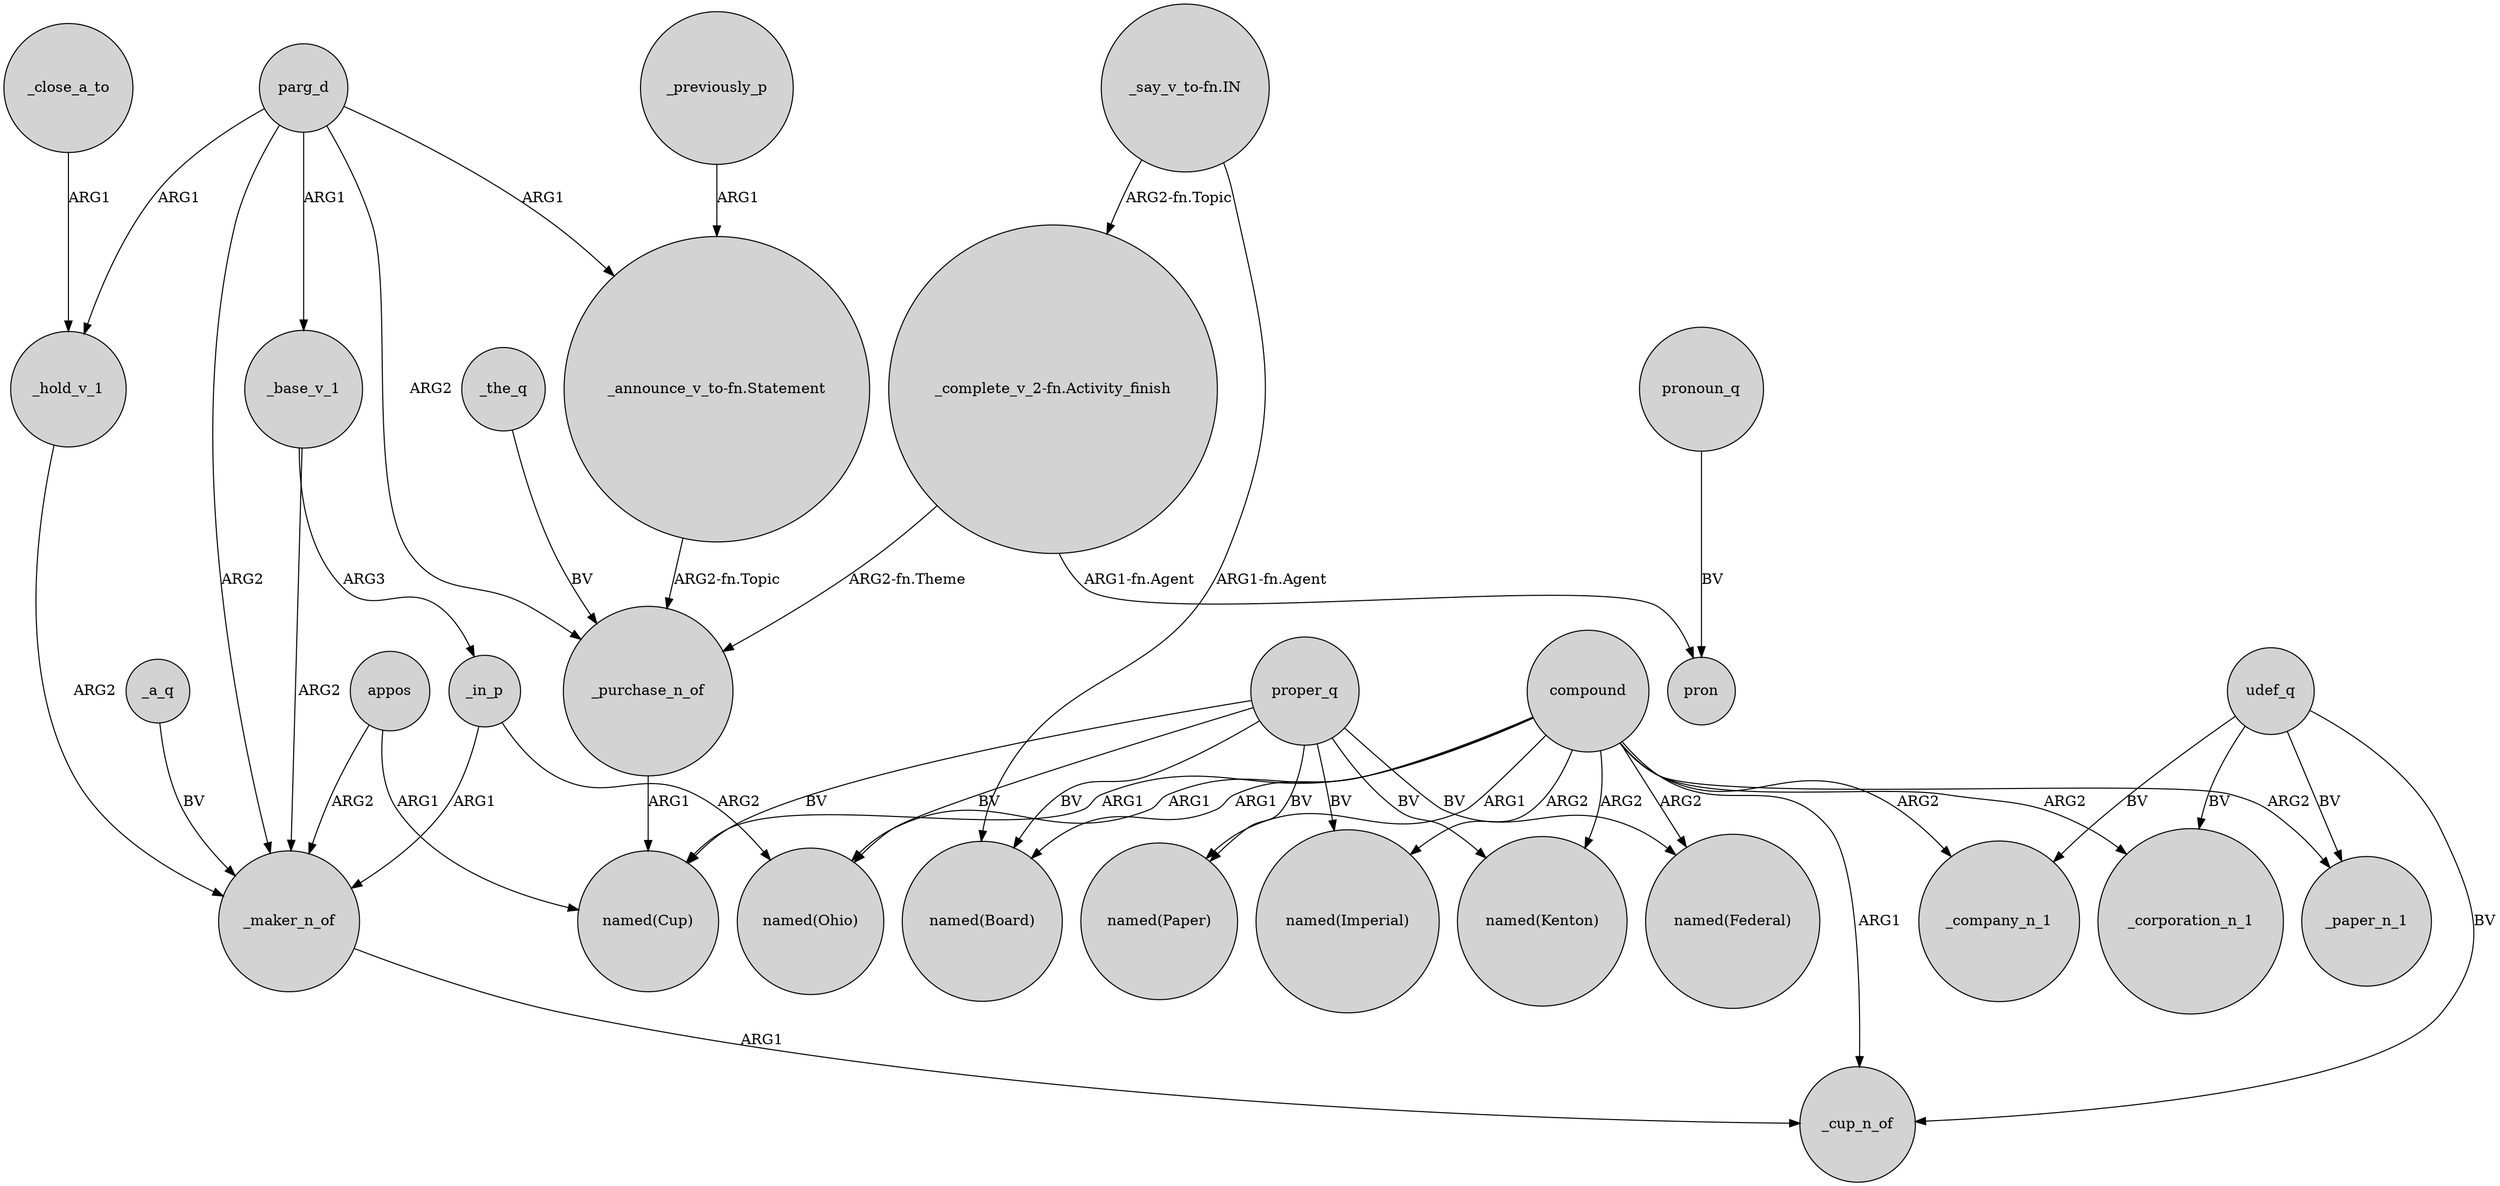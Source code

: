 digraph {
	node [shape=circle style=filled]
	parg_d -> _purchase_n_of [label=ARG2]
	compound -> "named(Ohio)" [label=ARG1]
	proper_q -> "named(Imperial)" [label=BV]
	_purchase_n_of -> "named(Cup)" [label=ARG1]
	compound -> _company_n_1 [label=ARG2]
	proper_q -> "named(Paper)" [label=BV]
	_close_a_to -> _hold_v_1 [label=ARG1]
	"_say_v_to-fn.IN" -> "_complete_v_2-fn.Activity_finish" [label="ARG2-fn.Topic"]
	compound -> _corporation_n_1 [label=ARG2]
	compound -> "named(Paper)" [label=ARG1]
	compound -> "named(Cup)" [label=ARG1]
	proper_q -> "named(Board)" [label=BV]
	"_complete_v_2-fn.Activity_finish" -> _purchase_n_of [label="ARG2-fn.Theme"]
	_in_p -> "named(Ohio)" [label=ARG2]
	parg_d -> _maker_n_of [label=ARG2]
	proper_q -> "named(Ohio)" [label=BV]
	parg_d -> _hold_v_1 [label=ARG1]
	appos -> _maker_n_of [label=ARG2]
	_base_v_1 -> _maker_n_of [label=ARG2]
	_previously_p -> "_announce_v_to-fn.Statement" [label=ARG1]
	"_complete_v_2-fn.Activity_finish" -> pron [label="ARG1-fn.Agent"]
	pronoun_q -> pron [label=BV]
	udef_q -> _corporation_n_1 [label=BV]
	udef_q -> _cup_n_of [label=BV]
	compound -> "named(Board)" [label=ARG1]
	"_say_v_to-fn.IN" -> "named(Board)" [label="ARG1-fn.Agent"]
	parg_d -> "_announce_v_to-fn.Statement" [label=ARG1]
	compound -> "named(Kenton)" [label=ARG2]
	proper_q -> "named(Kenton)" [label=BV]
	compound -> "named(Imperial)" [label=ARG2]
	"_announce_v_to-fn.Statement" -> _purchase_n_of [label="ARG2-fn.Topic"]
	compound -> _paper_n_1 [label=ARG2]
	_a_q -> _maker_n_of [label=BV]
	_base_v_1 -> _in_p [label=ARG3]
	_maker_n_of -> _cup_n_of [label=ARG1]
	proper_q -> "named(Federal)" [label=BV]
	_in_p -> _maker_n_of [label=ARG1]
	udef_q -> _paper_n_1 [label=BV]
	parg_d -> _base_v_1 [label=ARG1]
	_the_q -> _purchase_n_of [label=BV]
	proper_q -> "named(Cup)" [label=BV]
	compound -> _cup_n_of [label=ARG1]
	compound -> "named(Federal)" [label=ARG2]
	udef_q -> _company_n_1 [label=BV]
	_hold_v_1 -> _maker_n_of [label=ARG2]
	appos -> "named(Cup)" [label=ARG1]
}
